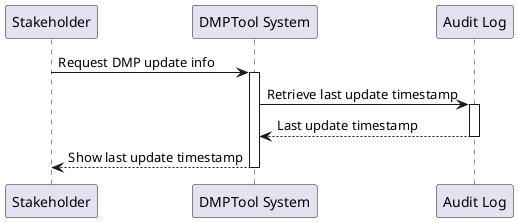 @startuml
participant Stakeholder
participant "DMPTool System" as System
participant "Audit Log" as Log

Stakeholder -> System : Request DMP update info
activate System

System -> Log : Retrieve last update timestamp
activate Log
Log --> System : Last update timestamp
deactivate Log

System --> Stakeholder : Show last update timestamp
deactivate System
@enduml
